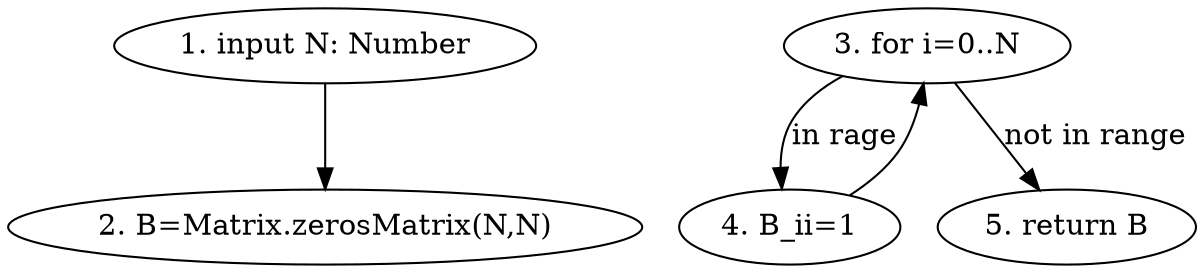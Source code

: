digraph G {
   INP [label="1. input N: Number"]
   SET1 [label="2. B=Matrix.zerosMatrix(N,N)"]
   FOR [label="3. for i=0..N"]
   SET2 [label="4. B_ii=1"]
   RET [label="5. return B"]
   
   INP -> SET1
   FOR -> SET2 [label="in rage"]
   FOR -> RET  [label="not in range"]
   SET2 -> FOR 
}